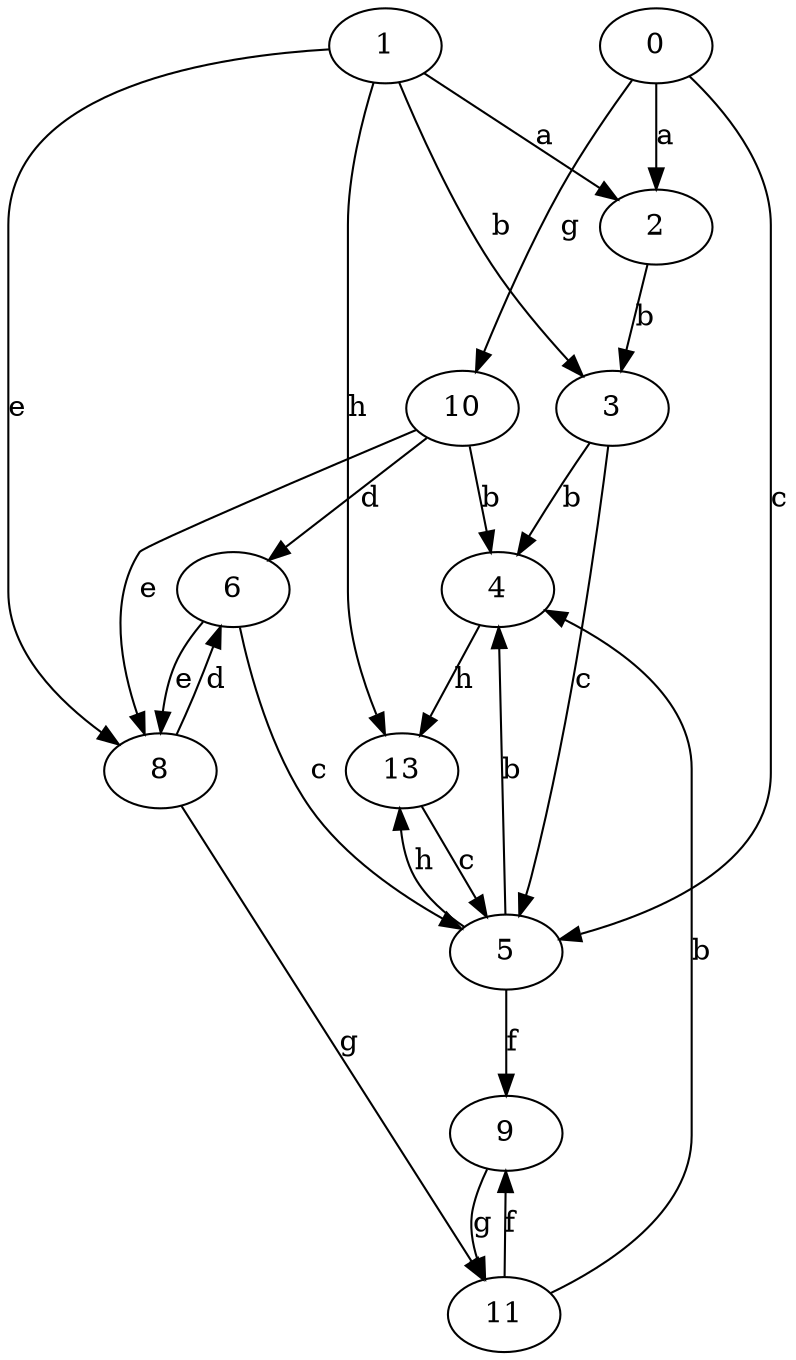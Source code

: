 strict digraph  {
0;
1;
2;
3;
4;
5;
6;
8;
9;
10;
11;
13;
0 -> 2  [label=a];
0 -> 5  [label=c];
0 -> 10  [label=g];
1 -> 2  [label=a];
1 -> 3  [label=b];
1 -> 8  [label=e];
1 -> 13  [label=h];
2 -> 3  [label=b];
3 -> 4  [label=b];
3 -> 5  [label=c];
4 -> 13  [label=h];
5 -> 4  [label=b];
5 -> 9  [label=f];
5 -> 13  [label=h];
6 -> 5  [label=c];
6 -> 8  [label=e];
8 -> 6  [label=d];
8 -> 11  [label=g];
9 -> 11  [label=g];
10 -> 4  [label=b];
10 -> 6  [label=d];
10 -> 8  [label=e];
11 -> 4  [label=b];
11 -> 9  [label=f];
13 -> 5  [label=c];
}
